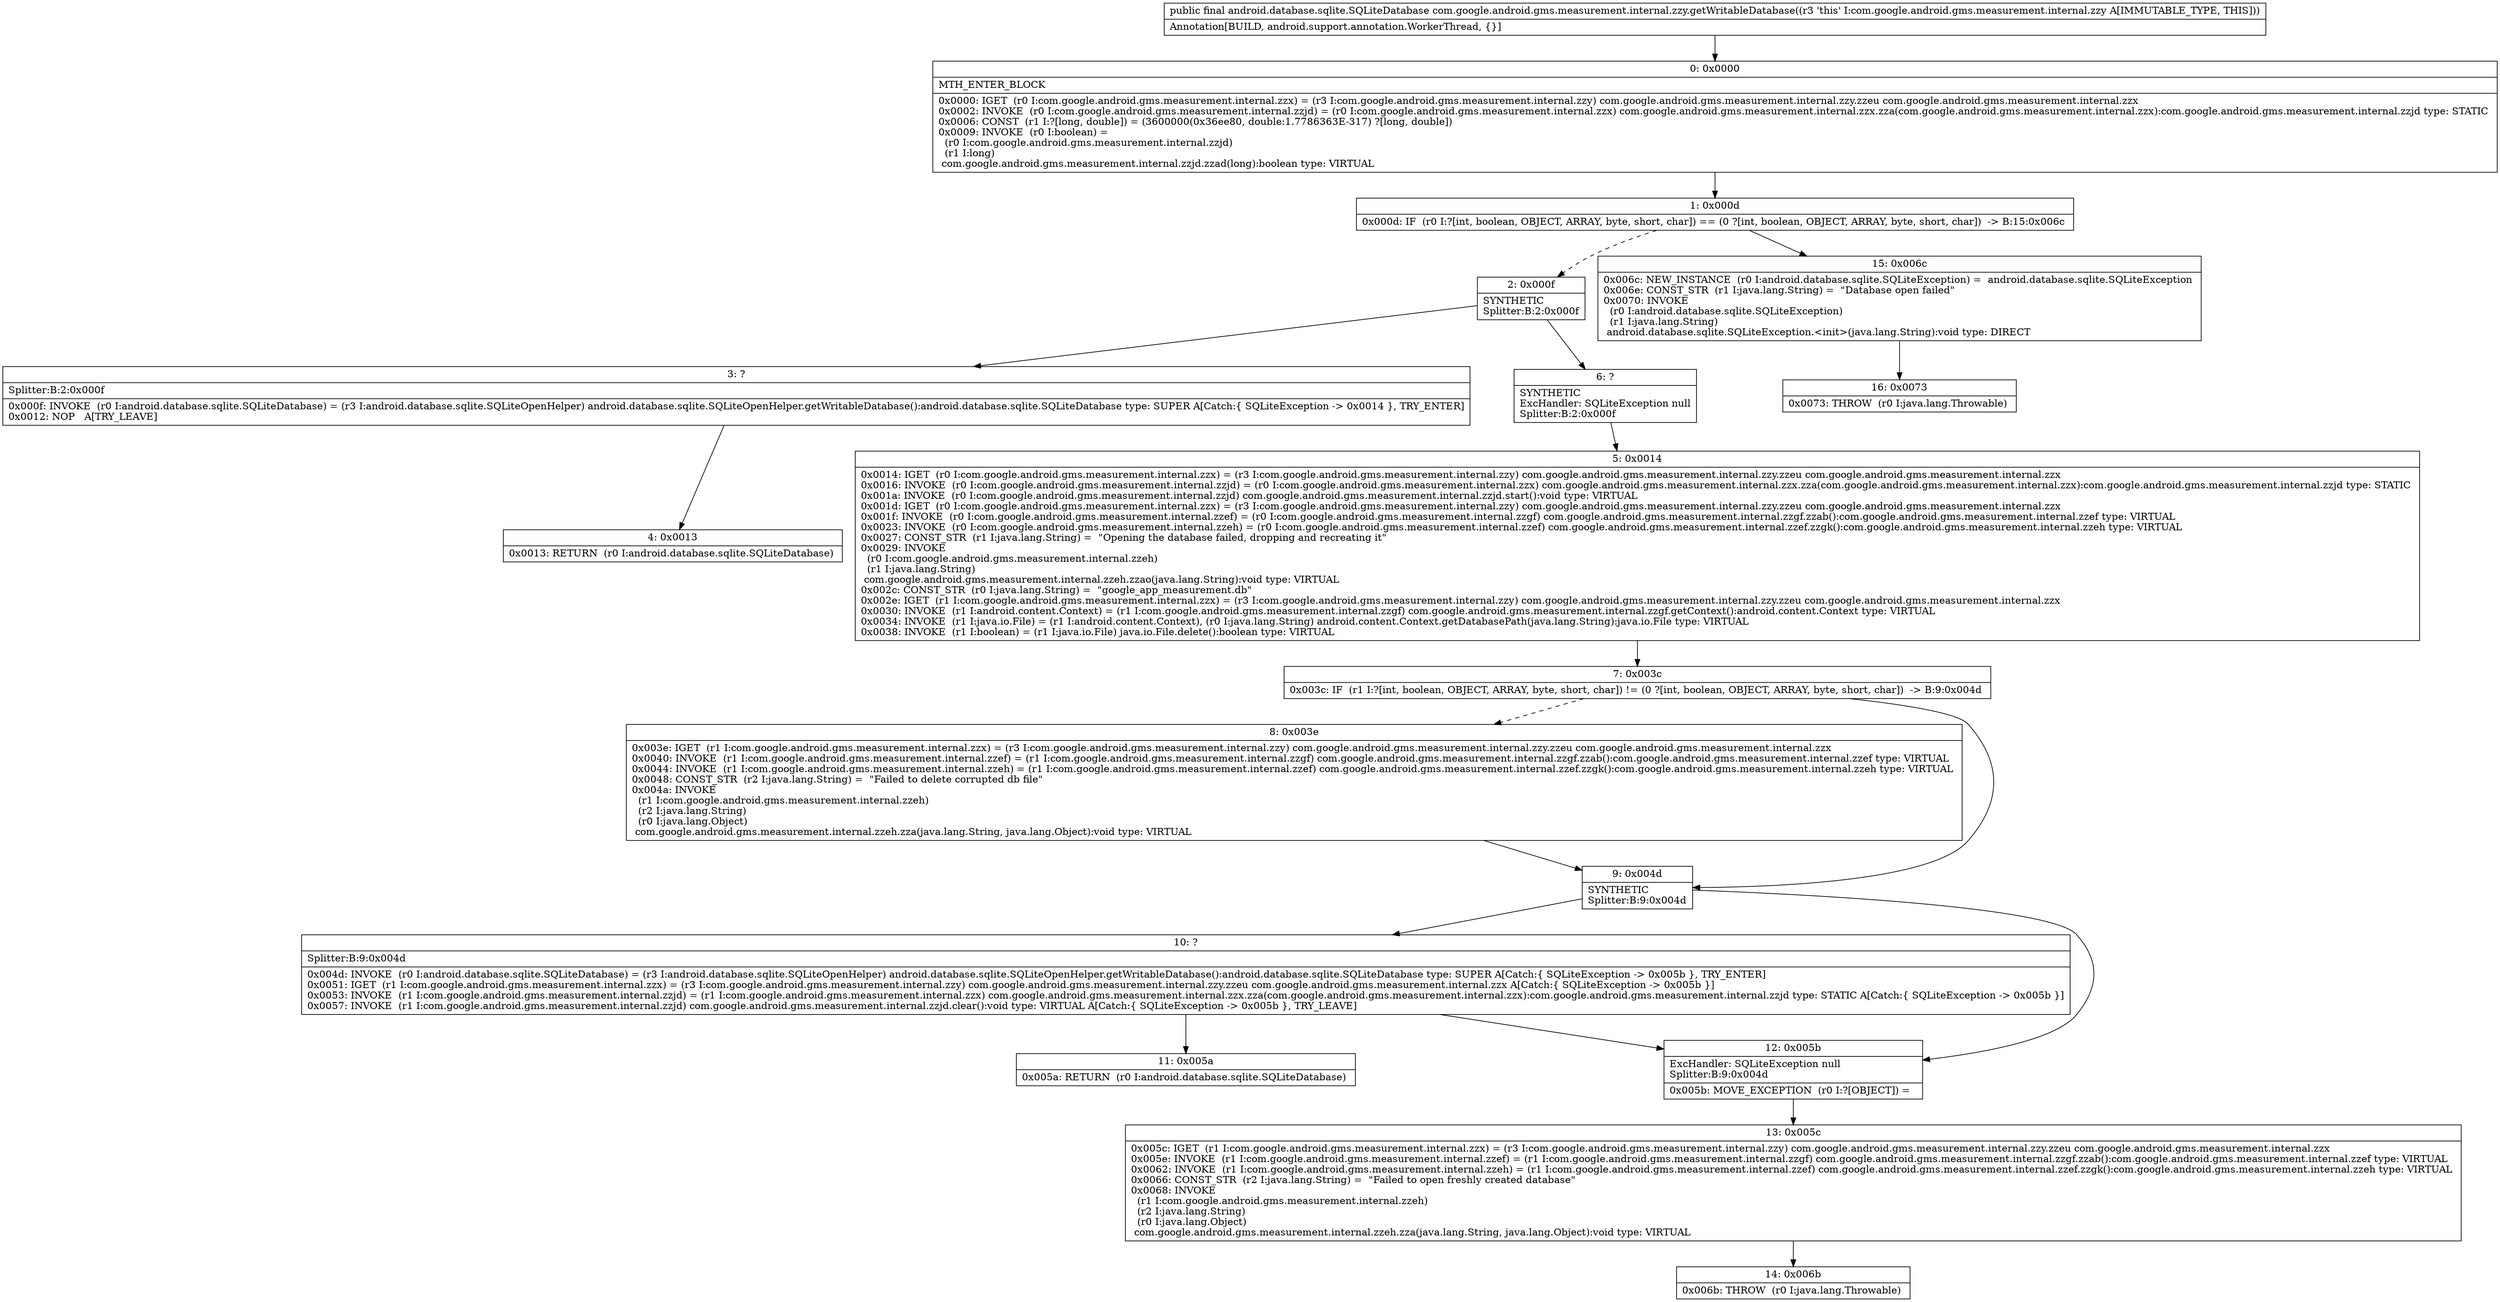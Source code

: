 digraph "CFG forcom.google.android.gms.measurement.internal.zzy.getWritableDatabase()Landroid\/database\/sqlite\/SQLiteDatabase;" {
Node_0 [shape=record,label="{0\:\ 0x0000|MTH_ENTER_BLOCK\l|0x0000: IGET  (r0 I:com.google.android.gms.measurement.internal.zzx) = (r3 I:com.google.android.gms.measurement.internal.zzy) com.google.android.gms.measurement.internal.zzy.zzeu com.google.android.gms.measurement.internal.zzx \l0x0002: INVOKE  (r0 I:com.google.android.gms.measurement.internal.zzjd) = (r0 I:com.google.android.gms.measurement.internal.zzx) com.google.android.gms.measurement.internal.zzx.zza(com.google.android.gms.measurement.internal.zzx):com.google.android.gms.measurement.internal.zzjd type: STATIC \l0x0006: CONST  (r1 I:?[long, double]) = (3600000(0x36ee80, double:1.7786363E\-317) ?[long, double]) \l0x0009: INVOKE  (r0 I:boolean) = \l  (r0 I:com.google.android.gms.measurement.internal.zzjd)\l  (r1 I:long)\l com.google.android.gms.measurement.internal.zzjd.zzad(long):boolean type: VIRTUAL \l}"];
Node_1 [shape=record,label="{1\:\ 0x000d|0x000d: IF  (r0 I:?[int, boolean, OBJECT, ARRAY, byte, short, char]) == (0 ?[int, boolean, OBJECT, ARRAY, byte, short, char])  \-\> B:15:0x006c \l}"];
Node_2 [shape=record,label="{2\:\ 0x000f|SYNTHETIC\lSplitter:B:2:0x000f\l}"];
Node_3 [shape=record,label="{3\:\ ?|Splitter:B:2:0x000f\l|0x000f: INVOKE  (r0 I:android.database.sqlite.SQLiteDatabase) = (r3 I:android.database.sqlite.SQLiteOpenHelper) android.database.sqlite.SQLiteOpenHelper.getWritableDatabase():android.database.sqlite.SQLiteDatabase type: SUPER A[Catch:\{ SQLiteException \-\> 0x0014 \}, TRY_ENTER]\l0x0012: NOP   A[TRY_LEAVE]\l}"];
Node_4 [shape=record,label="{4\:\ 0x0013|0x0013: RETURN  (r0 I:android.database.sqlite.SQLiteDatabase) \l}"];
Node_5 [shape=record,label="{5\:\ 0x0014|0x0014: IGET  (r0 I:com.google.android.gms.measurement.internal.zzx) = (r3 I:com.google.android.gms.measurement.internal.zzy) com.google.android.gms.measurement.internal.zzy.zzeu com.google.android.gms.measurement.internal.zzx \l0x0016: INVOKE  (r0 I:com.google.android.gms.measurement.internal.zzjd) = (r0 I:com.google.android.gms.measurement.internal.zzx) com.google.android.gms.measurement.internal.zzx.zza(com.google.android.gms.measurement.internal.zzx):com.google.android.gms.measurement.internal.zzjd type: STATIC \l0x001a: INVOKE  (r0 I:com.google.android.gms.measurement.internal.zzjd) com.google.android.gms.measurement.internal.zzjd.start():void type: VIRTUAL \l0x001d: IGET  (r0 I:com.google.android.gms.measurement.internal.zzx) = (r3 I:com.google.android.gms.measurement.internal.zzy) com.google.android.gms.measurement.internal.zzy.zzeu com.google.android.gms.measurement.internal.zzx \l0x001f: INVOKE  (r0 I:com.google.android.gms.measurement.internal.zzef) = (r0 I:com.google.android.gms.measurement.internal.zzgf) com.google.android.gms.measurement.internal.zzgf.zzab():com.google.android.gms.measurement.internal.zzef type: VIRTUAL \l0x0023: INVOKE  (r0 I:com.google.android.gms.measurement.internal.zzeh) = (r0 I:com.google.android.gms.measurement.internal.zzef) com.google.android.gms.measurement.internal.zzef.zzgk():com.google.android.gms.measurement.internal.zzeh type: VIRTUAL \l0x0027: CONST_STR  (r1 I:java.lang.String) =  \"Opening the database failed, dropping and recreating it\" \l0x0029: INVOKE  \l  (r0 I:com.google.android.gms.measurement.internal.zzeh)\l  (r1 I:java.lang.String)\l com.google.android.gms.measurement.internal.zzeh.zzao(java.lang.String):void type: VIRTUAL \l0x002c: CONST_STR  (r0 I:java.lang.String) =  \"google_app_measurement.db\" \l0x002e: IGET  (r1 I:com.google.android.gms.measurement.internal.zzx) = (r3 I:com.google.android.gms.measurement.internal.zzy) com.google.android.gms.measurement.internal.zzy.zzeu com.google.android.gms.measurement.internal.zzx \l0x0030: INVOKE  (r1 I:android.content.Context) = (r1 I:com.google.android.gms.measurement.internal.zzgf) com.google.android.gms.measurement.internal.zzgf.getContext():android.content.Context type: VIRTUAL \l0x0034: INVOKE  (r1 I:java.io.File) = (r1 I:android.content.Context), (r0 I:java.lang.String) android.content.Context.getDatabasePath(java.lang.String):java.io.File type: VIRTUAL \l0x0038: INVOKE  (r1 I:boolean) = (r1 I:java.io.File) java.io.File.delete():boolean type: VIRTUAL \l}"];
Node_6 [shape=record,label="{6\:\ ?|SYNTHETIC\lExcHandler: SQLiteException null\lSplitter:B:2:0x000f\l}"];
Node_7 [shape=record,label="{7\:\ 0x003c|0x003c: IF  (r1 I:?[int, boolean, OBJECT, ARRAY, byte, short, char]) != (0 ?[int, boolean, OBJECT, ARRAY, byte, short, char])  \-\> B:9:0x004d \l}"];
Node_8 [shape=record,label="{8\:\ 0x003e|0x003e: IGET  (r1 I:com.google.android.gms.measurement.internal.zzx) = (r3 I:com.google.android.gms.measurement.internal.zzy) com.google.android.gms.measurement.internal.zzy.zzeu com.google.android.gms.measurement.internal.zzx \l0x0040: INVOKE  (r1 I:com.google.android.gms.measurement.internal.zzef) = (r1 I:com.google.android.gms.measurement.internal.zzgf) com.google.android.gms.measurement.internal.zzgf.zzab():com.google.android.gms.measurement.internal.zzef type: VIRTUAL \l0x0044: INVOKE  (r1 I:com.google.android.gms.measurement.internal.zzeh) = (r1 I:com.google.android.gms.measurement.internal.zzef) com.google.android.gms.measurement.internal.zzef.zzgk():com.google.android.gms.measurement.internal.zzeh type: VIRTUAL \l0x0048: CONST_STR  (r2 I:java.lang.String) =  \"Failed to delete corrupted db file\" \l0x004a: INVOKE  \l  (r1 I:com.google.android.gms.measurement.internal.zzeh)\l  (r2 I:java.lang.String)\l  (r0 I:java.lang.Object)\l com.google.android.gms.measurement.internal.zzeh.zza(java.lang.String, java.lang.Object):void type: VIRTUAL \l}"];
Node_9 [shape=record,label="{9\:\ 0x004d|SYNTHETIC\lSplitter:B:9:0x004d\l}"];
Node_10 [shape=record,label="{10\:\ ?|Splitter:B:9:0x004d\l|0x004d: INVOKE  (r0 I:android.database.sqlite.SQLiteDatabase) = (r3 I:android.database.sqlite.SQLiteOpenHelper) android.database.sqlite.SQLiteOpenHelper.getWritableDatabase():android.database.sqlite.SQLiteDatabase type: SUPER A[Catch:\{ SQLiteException \-\> 0x005b \}, TRY_ENTER]\l0x0051: IGET  (r1 I:com.google.android.gms.measurement.internal.zzx) = (r3 I:com.google.android.gms.measurement.internal.zzy) com.google.android.gms.measurement.internal.zzy.zzeu com.google.android.gms.measurement.internal.zzx A[Catch:\{ SQLiteException \-\> 0x005b \}]\l0x0053: INVOKE  (r1 I:com.google.android.gms.measurement.internal.zzjd) = (r1 I:com.google.android.gms.measurement.internal.zzx) com.google.android.gms.measurement.internal.zzx.zza(com.google.android.gms.measurement.internal.zzx):com.google.android.gms.measurement.internal.zzjd type: STATIC A[Catch:\{ SQLiteException \-\> 0x005b \}]\l0x0057: INVOKE  (r1 I:com.google.android.gms.measurement.internal.zzjd) com.google.android.gms.measurement.internal.zzjd.clear():void type: VIRTUAL A[Catch:\{ SQLiteException \-\> 0x005b \}, TRY_LEAVE]\l}"];
Node_11 [shape=record,label="{11\:\ 0x005a|0x005a: RETURN  (r0 I:android.database.sqlite.SQLiteDatabase) \l}"];
Node_12 [shape=record,label="{12\:\ 0x005b|ExcHandler: SQLiteException null\lSplitter:B:9:0x004d\l|0x005b: MOVE_EXCEPTION  (r0 I:?[OBJECT]) =  \l}"];
Node_13 [shape=record,label="{13\:\ 0x005c|0x005c: IGET  (r1 I:com.google.android.gms.measurement.internal.zzx) = (r3 I:com.google.android.gms.measurement.internal.zzy) com.google.android.gms.measurement.internal.zzy.zzeu com.google.android.gms.measurement.internal.zzx \l0x005e: INVOKE  (r1 I:com.google.android.gms.measurement.internal.zzef) = (r1 I:com.google.android.gms.measurement.internal.zzgf) com.google.android.gms.measurement.internal.zzgf.zzab():com.google.android.gms.measurement.internal.zzef type: VIRTUAL \l0x0062: INVOKE  (r1 I:com.google.android.gms.measurement.internal.zzeh) = (r1 I:com.google.android.gms.measurement.internal.zzef) com.google.android.gms.measurement.internal.zzef.zzgk():com.google.android.gms.measurement.internal.zzeh type: VIRTUAL \l0x0066: CONST_STR  (r2 I:java.lang.String) =  \"Failed to open freshly created database\" \l0x0068: INVOKE  \l  (r1 I:com.google.android.gms.measurement.internal.zzeh)\l  (r2 I:java.lang.String)\l  (r0 I:java.lang.Object)\l com.google.android.gms.measurement.internal.zzeh.zza(java.lang.String, java.lang.Object):void type: VIRTUAL \l}"];
Node_14 [shape=record,label="{14\:\ 0x006b|0x006b: THROW  (r0 I:java.lang.Throwable) \l}"];
Node_15 [shape=record,label="{15\:\ 0x006c|0x006c: NEW_INSTANCE  (r0 I:android.database.sqlite.SQLiteException) =  android.database.sqlite.SQLiteException \l0x006e: CONST_STR  (r1 I:java.lang.String) =  \"Database open failed\" \l0x0070: INVOKE  \l  (r0 I:android.database.sqlite.SQLiteException)\l  (r1 I:java.lang.String)\l android.database.sqlite.SQLiteException.\<init\>(java.lang.String):void type: DIRECT \l}"];
Node_16 [shape=record,label="{16\:\ 0x0073|0x0073: THROW  (r0 I:java.lang.Throwable) \l}"];
MethodNode[shape=record,label="{public final android.database.sqlite.SQLiteDatabase com.google.android.gms.measurement.internal.zzy.getWritableDatabase((r3 'this' I:com.google.android.gms.measurement.internal.zzy A[IMMUTABLE_TYPE, THIS]))  | Annotation[BUILD, android.support.annotation.WorkerThread, \{\}]\l}"];
MethodNode -> Node_0;
Node_0 -> Node_1;
Node_1 -> Node_2[style=dashed];
Node_1 -> Node_15;
Node_2 -> Node_3;
Node_2 -> Node_6;
Node_3 -> Node_4;
Node_5 -> Node_7;
Node_6 -> Node_5;
Node_7 -> Node_8[style=dashed];
Node_7 -> Node_9;
Node_8 -> Node_9;
Node_9 -> Node_10;
Node_9 -> Node_12;
Node_10 -> Node_11;
Node_10 -> Node_12;
Node_12 -> Node_13;
Node_13 -> Node_14;
Node_15 -> Node_16;
}

